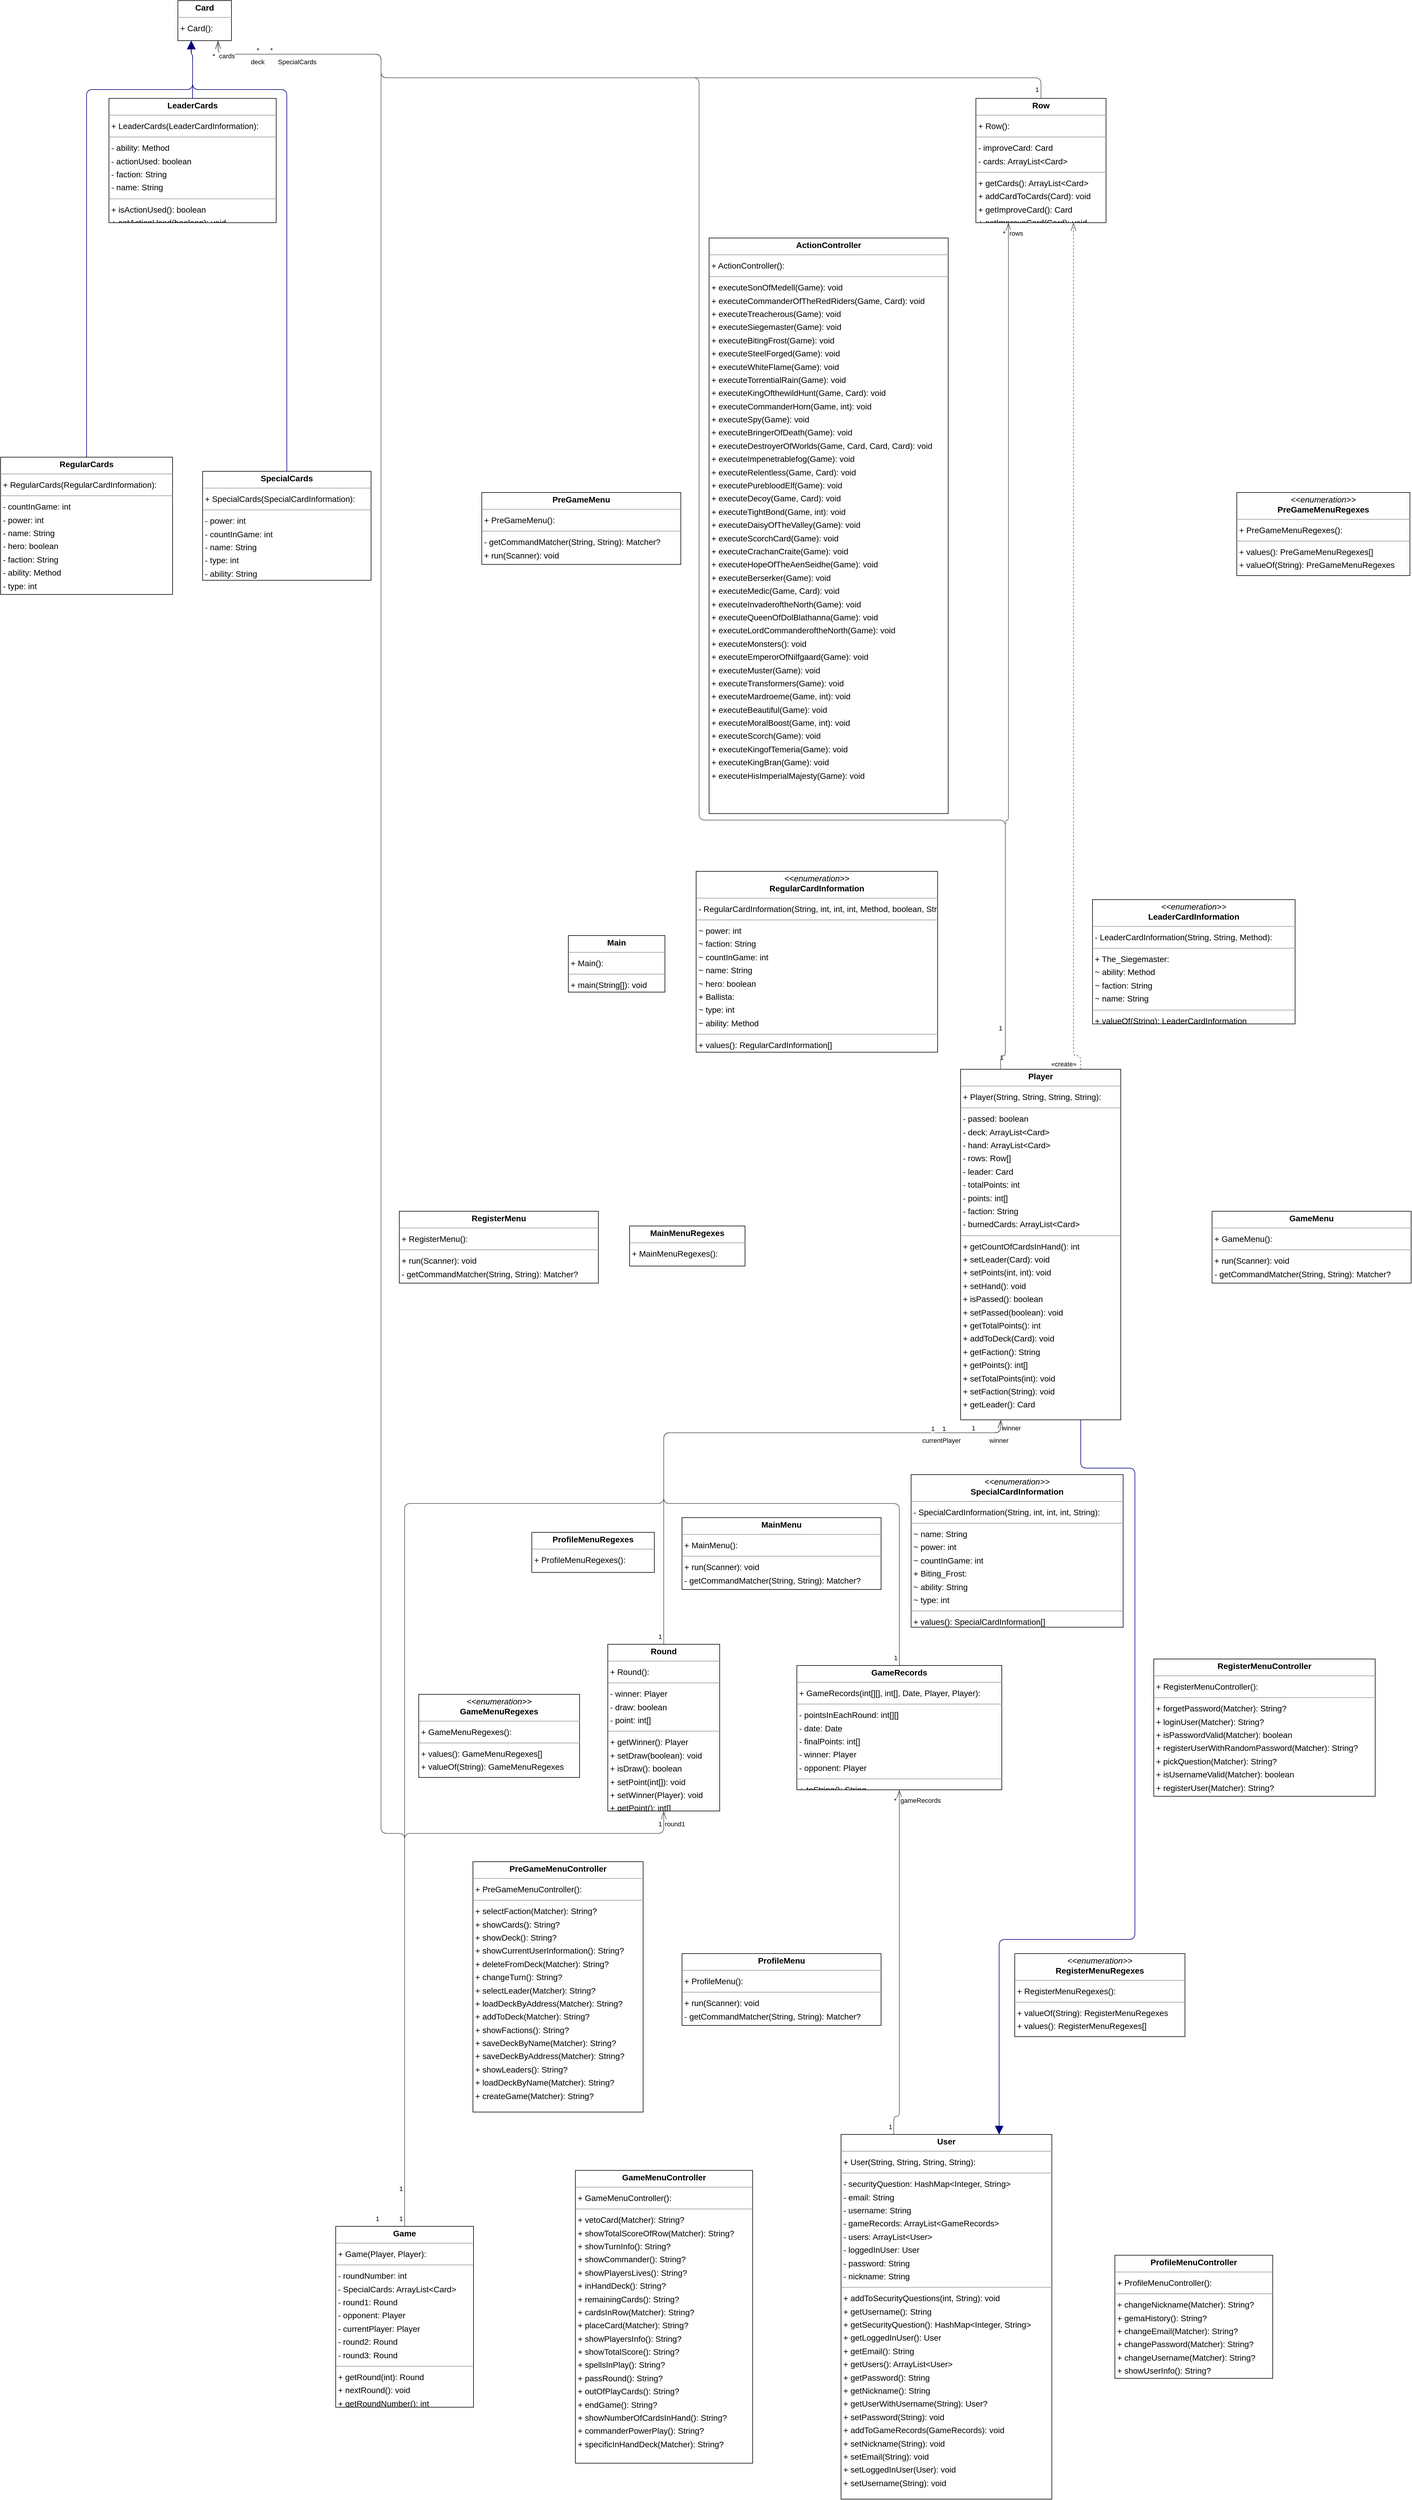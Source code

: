 <mxGraphModel dx="0" dy="0" grid="1" gridSize="10" guides="1" tooltips="1" connect="1" arrows="1" fold="1" page="0" pageScale="1" background="none" math="0" shadow="0">
  <root>
    <mxCell id="0" />
    <mxCell id="1" parent="0" />
    <mxCell id="node11" parent="1" vertex="1" value="&lt;p style=&quot;margin:0px;margin-top:4px;text-align:center;&quot;&gt;&lt;b&gt;ActionController&lt;/b&gt;&lt;/p&gt;&lt;hr size=&quot;1&quot;/&gt;&lt;p style=&quot;margin:0 0 0 4px;line-height:1.6;&quot;&gt;+ ActionController(): &lt;/p&gt;&lt;hr size=&quot;1&quot;/&gt;&lt;p style=&quot;margin:0 0 0 4px;line-height:1.6;&quot;&gt;+ executeSonOfMedell(Game): void&lt;br/&gt;+ executeCommanderOfTheRedRiders(Game, Card): void&lt;br/&gt;+ executeTreacherous(Game): void&lt;br/&gt;+ executeSiegemaster(Game): void&lt;br/&gt;+ executeBitingFrost(Game): void&lt;br/&gt;+ executeSteelForged(Game): void&lt;br/&gt;+ executeWhiteFlame(Game): void&lt;br/&gt;+ executeTorrentialRain(Game): void&lt;br/&gt;+ executeKingOfthewildHunt(Game, Card): void&lt;br/&gt;+ executeCommanderHorn(Game, int): void&lt;br/&gt;+ executeSpy(Game): void&lt;br/&gt;+ executeBringerOfDeath(Game): void&lt;br/&gt;+ executeDestroyerOfWorlds(Game, Card, Card, Card): void&lt;br/&gt;+ executeImpenetrablefog(Game): void&lt;br/&gt;+ executeRelentless(Game, Card): void&lt;br/&gt;+ executePurebloodElf(Game): void&lt;br/&gt;+ executeDecoy(Game, Card): void&lt;br/&gt;+ executeTightBond(Game, int): void&lt;br/&gt;+ executeDaisyOfTheValley(Game): void&lt;br/&gt;+ executeScorchCard(Game): void&lt;br/&gt;+ executeCrachanCraite(Game): void&lt;br/&gt;+ executeHopeOfTheAenSeidhe(Game): void&lt;br/&gt;+ executeBerserker(Game): void&lt;br/&gt;+ executeMedic(Game, Card): void&lt;br/&gt;+ executeInvaderoftheNorth(Game): void&lt;br/&gt;+ executeQueenOfDolBlathanna(Game): void&lt;br/&gt;+ executeLordCommanderoftheNorth(Game): void&lt;br/&gt;+ executeMonsters(): void&lt;br/&gt;+ executeEmperorOfNilfgaard(Game): void&lt;br/&gt;+ executeMuster(Game): void&lt;br/&gt;+ executeTransformers(Game): void&lt;br/&gt;+ executeMardroeme(Game, int): void&lt;br/&gt;+ executeBeautiful(Game): void&lt;br/&gt;+ executeMoralBoost(Game, int): void&lt;br/&gt;+ executeScorch(Game): void&lt;br/&gt;+ executeKingofTemeria(Game): void&lt;br/&gt;+ executeKingBran(Game): void&lt;br/&gt;+ executeHisImperialMajesty(Game): void&lt;/p&gt;" style="verticalAlign=top;align=left;overflow=fill;fontSize=14;fontFamily=Helvetica;html=1;rounded=0;shadow=0;comic=0;labelBackgroundColor=none;strokeWidth=1;">
      <mxGeometry x="1084" y="390" width="406" height="977" as="geometry" />
    </mxCell>
    <mxCell id="node26" parent="1" vertex="1" value="&lt;p style=&quot;margin:0px;margin-top:4px;text-align:center;&quot;&gt;&lt;b&gt;Card&lt;/b&gt;&lt;/p&gt;&lt;hr size=&quot;1&quot;/&gt;&lt;p style=&quot;margin:0 0 0 4px;line-height:1.6;&quot;&gt;+ Card(): &lt;/p&gt;" style="verticalAlign=top;align=left;overflow=fill;fontSize=14;fontFamily=Helvetica;html=1;rounded=0;shadow=0;comic=0;labelBackgroundColor=none;strokeWidth=1;">
      <mxGeometry x="182" y="-13" width="91" height="68" as="geometry" />
    </mxCell>
    <mxCell id="node7" parent="1" vertex="1" value="&lt;p style=&quot;margin:0px;margin-top:4px;text-align:center;&quot;&gt;&lt;b&gt;Game&lt;/b&gt;&lt;/p&gt;&lt;hr size=&quot;1&quot;/&gt;&lt;p style=&quot;margin:0 0 0 4px;line-height:1.6;&quot;&gt;+ Game(Player, Player): &lt;/p&gt;&lt;hr size=&quot;1&quot;/&gt;&lt;p style=&quot;margin:0 0 0 4px;line-height:1.6;&quot;&gt;- roundNumber: int&lt;br/&gt;- SpecialCards: ArrayList&amp;lt;Card&amp;gt;&lt;br/&gt;- round1: Round&lt;br/&gt;- opponent: Player&lt;br/&gt;- currentPlayer: Player&lt;br/&gt;- round2: Round&lt;br/&gt;- round3: Round&lt;/p&gt;&lt;hr size=&quot;1&quot;/&gt;&lt;p style=&quot;margin:0 0 0 4px;line-height:1.6;&quot;&gt;+ getRound(int): Round&lt;br/&gt;+ nextRound(): void&lt;br/&gt;+ getRoundNumber(): int&lt;/p&gt;" style="verticalAlign=top;align=left;overflow=fill;fontSize=14;fontFamily=Helvetica;html=1;rounded=0;shadow=0;comic=0;labelBackgroundColor=none;strokeWidth=1;">
      <mxGeometry x="450" y="3765" width="234" height="307" as="geometry" />
    </mxCell>
    <mxCell id="node1" parent="1" vertex="1" value="&lt;p style=&quot;margin:0px;margin-top:4px;text-align:center;&quot;&gt;&lt;b&gt;GameMenu&lt;/b&gt;&lt;/p&gt;&lt;hr size=&quot;1&quot;/&gt;&lt;p style=&quot;margin:0 0 0 4px;line-height:1.6;&quot;&gt;+ GameMenu(): &lt;/p&gt;&lt;hr size=&quot;1&quot;/&gt;&lt;p style=&quot;margin:0 0 0 4px;line-height:1.6;&quot;&gt;+ run(Scanner): void&lt;br/&gt;- getCommandMatcher(String, String): Matcher?&lt;/p&gt;" style="verticalAlign=top;align=left;overflow=fill;fontSize=14;fontFamily=Helvetica;html=1;rounded=0;shadow=0;comic=0;labelBackgroundColor=none;strokeWidth=1;">
      <mxGeometry x="1938" y="2042" width="338" height="122" as="geometry" />
    </mxCell>
    <mxCell id="node18" parent="1" vertex="1" value="&lt;p style=&quot;margin:0px;margin-top:4px;text-align:center;&quot;&gt;&lt;b&gt;GameMenuController&lt;/b&gt;&lt;/p&gt;&lt;hr size=&quot;1&quot;/&gt;&lt;p style=&quot;margin:0 0 0 4px;line-height:1.6;&quot;&gt;+ GameMenuController(): &lt;/p&gt;&lt;hr size=&quot;1&quot;/&gt;&lt;p style=&quot;margin:0 0 0 4px;line-height:1.6;&quot;&gt;+ vetoCard(Matcher): String?&lt;br/&gt;+ showTotalScoreOfRow(Matcher): String?&lt;br/&gt;+ showTurnInfo(): String?&lt;br/&gt;+ showCommander(): String?&lt;br/&gt;+ showPlayersLives(): String?&lt;br/&gt;+ inHandDeck(): String?&lt;br/&gt;+ remainingCards(): String?&lt;br/&gt;+ cardsInRow(Matcher): String?&lt;br/&gt;+ placeCard(Matcher): String?&lt;br/&gt;+ showPlayersInfo(): String?&lt;br/&gt;+ showTotalScore(): String?&lt;br/&gt;+ spellsInPlay(): String?&lt;br/&gt;+ passRound(): String?&lt;br/&gt;+ outOfPlayCards(): String?&lt;br/&gt;+ endGame(): String?&lt;br/&gt;+ showNumberOfCardsInHand(): String?&lt;br/&gt;+ commanderPowerPlay(): String?&lt;br/&gt;+ specificInHandDeck(Matcher): String?&lt;/p&gt;" style="verticalAlign=top;align=left;overflow=fill;fontSize=14;fontFamily=Helvetica;html=1;rounded=0;shadow=0;comic=0;labelBackgroundColor=none;strokeWidth=1;">
      <mxGeometry x="857" y="3670" width="301" height="497" as="geometry" />
    </mxCell>
    <mxCell id="node24" parent="1" vertex="1" value="&lt;p style=&quot;margin:0px;margin-top:4px;text-align:center;&quot;&gt;&lt;i&gt;&amp;lt;&amp;lt;enumeration&amp;gt;&amp;gt;&lt;/i&gt;&lt;br/&gt;&lt;b&gt;GameMenuRegexes&lt;/b&gt;&lt;/p&gt;&lt;hr size=&quot;1&quot;/&gt;&lt;p style=&quot;margin:0 0 0 4px;line-height:1.6;&quot;&gt;+ GameMenuRegexes(): &lt;/p&gt;&lt;hr size=&quot;1&quot;/&gt;&lt;p style=&quot;margin:0 0 0 4px;line-height:1.6;&quot;&gt;+ values(): GameMenuRegexes[]&lt;br/&gt;+ valueOf(String): GameMenuRegexes&lt;/p&gt;" style="verticalAlign=top;align=left;overflow=fill;fontSize=14;fontFamily=Helvetica;html=1;rounded=0;shadow=0;comic=0;labelBackgroundColor=none;strokeWidth=1;">
      <mxGeometry x="591" y="2862" width="273" height="141" as="geometry" />
    </mxCell>
    <mxCell id="node5" parent="1" vertex="1" value="&lt;p style=&quot;margin:0px;margin-top:4px;text-align:center;&quot;&gt;&lt;b&gt;GameRecords&lt;/b&gt;&lt;/p&gt;&lt;hr size=&quot;1&quot;/&gt;&lt;p style=&quot;margin:0 0 0 4px;line-height:1.6;&quot;&gt;+ GameRecords(int[][], int[], Date, Player, Player): &lt;/p&gt;&lt;hr size=&quot;1&quot;/&gt;&lt;p style=&quot;margin:0 0 0 4px;line-height:1.6;&quot;&gt;- pointsInEachRound: int[][]&lt;br/&gt;- date: Date&lt;br/&gt;- finalPoints: int[]&lt;br/&gt;- winner: Player&lt;br/&gt;- opponent: Player&lt;/p&gt;&lt;hr size=&quot;1&quot;/&gt;&lt;p style=&quot;margin:0 0 0 4px;line-height:1.6;&quot;&gt;+ toString(): String&lt;/p&gt;" style="verticalAlign=top;align=left;overflow=fill;fontSize=14;fontFamily=Helvetica;html=1;rounded=0;shadow=0;comic=0;labelBackgroundColor=none;strokeWidth=1;">
      <mxGeometry x="1233" y="2813" width="348" height="211" as="geometry" />
    </mxCell>
    <mxCell id="node6" parent="1" vertex="1" value="&lt;p style=&quot;margin:0px;margin-top:4px;text-align:center;&quot;&gt;&lt;i&gt;&amp;lt;&amp;lt;enumeration&amp;gt;&amp;gt;&lt;/i&gt;&lt;br/&gt;&lt;b&gt;LeaderCardInformation&lt;/b&gt;&lt;/p&gt;&lt;hr size=&quot;1&quot;/&gt;&lt;p style=&quot;margin:0 0 0 4px;line-height:1.6;&quot;&gt;- LeaderCardInformation(String, String, Method): &lt;/p&gt;&lt;hr size=&quot;1&quot;/&gt;&lt;p style=&quot;margin:0 0 0 4px;line-height:1.6;&quot;&gt;+ The_Siegemaster: &lt;br/&gt;~ ability: Method&lt;br/&gt;~ faction: String&lt;br/&gt;~ name: String&lt;/p&gt;&lt;hr size=&quot;1&quot;/&gt;&lt;p style=&quot;margin:0 0 0 4px;line-height:1.6;&quot;&gt;+ valueOf(String): LeaderCardInformation&lt;br/&gt;+ values(): LeaderCardInformation[]&lt;/p&gt;" style="verticalAlign=top;align=left;overflow=fill;fontSize=14;fontFamily=Helvetica;html=1;rounded=0;shadow=0;comic=0;labelBackgroundColor=none;strokeWidth=1;">
      <mxGeometry x="1735" y="1513" width="344" height="211" as="geometry" />
    </mxCell>
    <mxCell id="node15" parent="1" vertex="1" value="&lt;p style=&quot;margin:0px;margin-top:4px;text-align:center;&quot;&gt;&lt;b&gt;LeaderCards&lt;/b&gt;&lt;/p&gt;&lt;hr size=&quot;1&quot;/&gt;&lt;p style=&quot;margin:0 0 0 4px;line-height:1.6;&quot;&gt;+ LeaderCards(LeaderCardInformation): &lt;/p&gt;&lt;hr size=&quot;1&quot;/&gt;&lt;p style=&quot;margin:0 0 0 4px;line-height:1.6;&quot;&gt;- ability: Method&lt;br/&gt;- actionUsed: boolean&lt;br/&gt;- faction: String&lt;br/&gt;- name: String&lt;/p&gt;&lt;hr size=&quot;1&quot;/&gt;&lt;p style=&quot;margin:0 0 0 4px;line-height:1.6;&quot;&gt;+ isActionUsed(): boolean&lt;br/&gt;+ setActionUsed(boolean): void&lt;/p&gt;" style="verticalAlign=top;align=left;overflow=fill;fontSize=14;fontFamily=Helvetica;html=1;rounded=0;shadow=0;comic=0;labelBackgroundColor=none;strokeWidth=1;">
      <mxGeometry x="65" y="153" width="284" height="211" as="geometry" />
    </mxCell>
    <mxCell id="node27" parent="1" vertex="1" value="&lt;p style=&quot;margin:0px;margin-top:4px;text-align:center;&quot;&gt;&lt;b&gt;Main&lt;/b&gt;&lt;/p&gt;&lt;hr size=&quot;1&quot;/&gt;&lt;p style=&quot;margin:0 0 0 4px;line-height:1.6;&quot;&gt;+ Main(): &lt;/p&gt;&lt;hr size=&quot;1&quot;/&gt;&lt;p style=&quot;margin:0 0 0 4px;line-height:1.6;&quot;&gt;+ main(String[]): void&lt;/p&gt;" style="verticalAlign=top;align=left;overflow=fill;fontSize=14;fontFamily=Helvetica;html=1;rounded=0;shadow=0;comic=0;labelBackgroundColor=none;strokeWidth=1;">
      <mxGeometry x="845" y="1574" width="164" height="96" as="geometry" />
    </mxCell>
    <mxCell id="node17" parent="1" vertex="1" value="&lt;p style=&quot;margin:0px;margin-top:4px;text-align:center;&quot;&gt;&lt;b&gt;MainMenu&lt;/b&gt;&lt;/p&gt;&lt;hr size=&quot;1&quot;/&gt;&lt;p style=&quot;margin:0 0 0 4px;line-height:1.6;&quot;&gt;+ MainMenu(): &lt;/p&gt;&lt;hr size=&quot;1&quot;/&gt;&lt;p style=&quot;margin:0 0 0 4px;line-height:1.6;&quot;&gt;+ run(Scanner): void&lt;br/&gt;- getCommandMatcher(String, String): Matcher?&lt;/p&gt;" style="verticalAlign=top;align=left;overflow=fill;fontSize=14;fontFamily=Helvetica;html=1;rounded=0;shadow=0;comic=0;labelBackgroundColor=none;strokeWidth=1;">
      <mxGeometry x="1038" y="2562" width="338" height="122" as="geometry" />
    </mxCell>
    <mxCell id="node23" parent="1" vertex="1" value="&lt;p style=&quot;margin:0px;margin-top:4px;text-align:center;&quot;&gt;&lt;b&gt;MainMenuRegexes&lt;/b&gt;&lt;/p&gt;&lt;hr size=&quot;1&quot;/&gt;&lt;p style=&quot;margin:0 0 0 4px;line-height:1.6;&quot;&gt;+ MainMenuRegexes(): &lt;/p&gt;" style="verticalAlign=top;align=left;overflow=fill;fontSize=14;fontFamily=Helvetica;html=1;rounded=0;shadow=0;comic=0;labelBackgroundColor=none;strokeWidth=1;">
      <mxGeometry x="949" y="2067" width="196" height="68" as="geometry" />
    </mxCell>
    <mxCell id="node19" parent="1" vertex="1" value="&lt;p style=&quot;margin:0px;margin-top:4px;text-align:center;&quot;&gt;&lt;b&gt;Player&lt;/b&gt;&lt;/p&gt;&lt;hr size=&quot;1&quot;/&gt;&lt;p style=&quot;margin:0 0 0 4px;line-height:1.6;&quot;&gt;+ Player(String, String, String, String): &lt;/p&gt;&lt;hr size=&quot;1&quot;/&gt;&lt;p style=&quot;margin:0 0 0 4px;line-height:1.6;&quot;&gt;- passed: boolean&lt;br/&gt;- deck: ArrayList&amp;lt;Card&amp;gt;&lt;br/&gt;- hand: ArrayList&amp;lt;Card&amp;gt;&lt;br/&gt;- rows: Row[]&lt;br/&gt;- leader: Card&lt;br/&gt;- totalPoints: int&lt;br/&gt;- points: int[]&lt;br/&gt;- faction: String&lt;br/&gt;- burnedCards: ArrayList&amp;lt;Card&amp;gt;&lt;/p&gt;&lt;hr size=&quot;1&quot;/&gt;&lt;p style=&quot;margin:0 0 0 4px;line-height:1.6;&quot;&gt;+ getCountOfCardsInHand(): int&lt;br/&gt;+ setLeader(Card): void&lt;br/&gt;+ setPoints(int, int): void&lt;br/&gt;+ setHand(): void&lt;br/&gt;+ isPassed(): boolean&lt;br/&gt;+ setPassed(boolean): void&lt;br/&gt;+ getTotalPoints(): int&lt;br/&gt;+ addToDeck(Card): void&lt;br/&gt;+ getFaction(): String&lt;br/&gt;+ getPoints(): int[]&lt;br/&gt;+ setTotalPoints(int): void&lt;br/&gt;+ setFaction(String): void&lt;br/&gt;+ getLeader(): Card&lt;/p&gt;" style="verticalAlign=top;align=left;overflow=fill;fontSize=14;fontFamily=Helvetica;html=1;rounded=0;shadow=0;comic=0;labelBackgroundColor=none;strokeWidth=1;">
      <mxGeometry x="1511" y="1801" width="272" height="595" as="geometry" />
    </mxCell>
    <mxCell id="node13" parent="1" vertex="1" value="&lt;p style=&quot;margin:0px;margin-top:4px;text-align:center;&quot;&gt;&lt;b&gt;PreGameMenu&lt;/b&gt;&lt;/p&gt;&lt;hr size=&quot;1&quot;/&gt;&lt;p style=&quot;margin:0 0 0 4px;line-height:1.6;&quot;&gt;+ PreGameMenu(): &lt;/p&gt;&lt;hr size=&quot;1&quot;/&gt;&lt;p style=&quot;margin:0 0 0 4px;line-height:1.6;&quot;&gt;- getCommandMatcher(String, String): Matcher?&lt;br/&gt;+ run(Scanner): void&lt;/p&gt;" style="verticalAlign=top;align=left;overflow=fill;fontSize=14;fontFamily=Helvetica;html=1;rounded=0;shadow=0;comic=0;labelBackgroundColor=none;strokeWidth=1;">
      <mxGeometry x="698" y="822" width="338" height="122" as="geometry" />
    </mxCell>
    <mxCell id="node20" parent="1" vertex="1" value="&lt;p style=&quot;margin:0px;margin-top:4px;text-align:center;&quot;&gt;&lt;b&gt;PreGameMenuController&lt;/b&gt;&lt;/p&gt;&lt;hr size=&quot;1&quot;/&gt;&lt;p style=&quot;margin:0 0 0 4px;line-height:1.6;&quot;&gt;+ PreGameMenuController(): &lt;/p&gt;&lt;hr size=&quot;1&quot;/&gt;&lt;p style=&quot;margin:0 0 0 4px;line-height:1.6;&quot;&gt;+ selectFaction(Matcher): String?&lt;br/&gt;+ showCards(): String?&lt;br/&gt;+ showDeck(): String?&lt;br/&gt;+ showCurrentUserInformation(): String?&lt;br/&gt;+ deleteFromDeck(Matcher): String?&lt;br/&gt;+ changeTurn(): String?&lt;br/&gt;+ selectLeader(Matcher): String?&lt;br/&gt;+ loadDeckByAddress(Matcher): String?&lt;br/&gt;+ addToDeck(Matcher): String?&lt;br/&gt;+ showFactions(): String?&lt;br/&gt;+ saveDeckByName(Matcher): String?&lt;br/&gt;+ saveDeckByAddress(Matcher): String?&lt;br/&gt;+ showLeaders(): String?&lt;br/&gt;+ loadDeckByName(Matcher): String?&lt;br/&gt;+ createGame(Matcher): String?&lt;/p&gt;" style="verticalAlign=top;align=left;overflow=fill;fontSize=14;fontFamily=Helvetica;html=1;rounded=0;shadow=0;comic=0;labelBackgroundColor=none;strokeWidth=1;">
      <mxGeometry x="683" y="3146" width="289" height="425" as="geometry" />
    </mxCell>
    <mxCell id="node0" parent="1" vertex="1" value="&lt;p style=&quot;margin:0px;margin-top:4px;text-align:center;&quot;&gt;&lt;i&gt;&amp;lt;&amp;lt;enumeration&amp;gt;&amp;gt;&lt;/i&gt;&lt;br/&gt;&lt;b&gt;PreGameMenuRegexes&lt;/b&gt;&lt;/p&gt;&lt;hr size=&quot;1&quot;/&gt;&lt;p style=&quot;margin:0 0 0 4px;line-height:1.6;&quot;&gt;+ PreGameMenuRegexes(): &lt;/p&gt;&lt;hr size=&quot;1&quot;/&gt;&lt;p style=&quot;margin:0 0 0 4px;line-height:1.6;&quot;&gt;+ values(): PreGameMenuRegexes[]&lt;br/&gt;+ valueOf(String): PreGameMenuRegexes&lt;/p&gt;" style="verticalAlign=top;align=left;overflow=fill;fontSize=14;fontFamily=Helvetica;html=1;rounded=0;shadow=0;comic=0;labelBackgroundColor=none;strokeWidth=1;">
      <mxGeometry x="1980" y="822" width="294" height="141" as="geometry" />
    </mxCell>
    <mxCell id="node14" parent="1" vertex="1" value="&lt;p style=&quot;margin:0px;margin-top:4px;text-align:center;&quot;&gt;&lt;b&gt;ProfileMenu&lt;/b&gt;&lt;/p&gt;&lt;hr size=&quot;1&quot;/&gt;&lt;p style=&quot;margin:0 0 0 4px;line-height:1.6;&quot;&gt;+ ProfileMenu(): &lt;/p&gt;&lt;hr size=&quot;1&quot;/&gt;&lt;p style=&quot;margin:0 0 0 4px;line-height:1.6;&quot;&gt;+ run(Scanner): void&lt;br/&gt;- getCommandMatcher(String, String): Matcher?&lt;/p&gt;" style="verticalAlign=top;align=left;overflow=fill;fontSize=14;fontFamily=Helvetica;html=1;rounded=0;shadow=0;comic=0;labelBackgroundColor=none;strokeWidth=1;">
      <mxGeometry x="1038" y="3302" width="338" height="122" as="geometry" />
    </mxCell>
    <mxCell id="node2" parent="1" vertex="1" value="&lt;p style=&quot;margin:0px;margin-top:4px;text-align:center;&quot;&gt;&lt;b&gt;ProfileMenuController&lt;/b&gt;&lt;/p&gt;&lt;hr size=&quot;1&quot;/&gt;&lt;p style=&quot;margin:0 0 0 4px;line-height:1.6;&quot;&gt;+ ProfileMenuController(): &lt;/p&gt;&lt;hr size=&quot;1&quot;/&gt;&lt;p style=&quot;margin:0 0 0 4px;line-height:1.6;&quot;&gt;+ changeNickname(Matcher): String?&lt;br/&gt;+ gemaHistory(): String?&lt;br/&gt;+ changeEmail(Matcher): String?&lt;br/&gt;+ changePassword(Matcher): String?&lt;br/&gt;+ changeUsername(Matcher): String?&lt;br/&gt;+ showUserInfo(): String?&lt;/p&gt;" style="verticalAlign=top;align=left;overflow=fill;fontSize=14;fontFamily=Helvetica;html=1;rounded=0;shadow=0;comic=0;labelBackgroundColor=none;strokeWidth=1;">
      <mxGeometry x="1773" y="3814" width="268" height="209" as="geometry" />
    </mxCell>
    <mxCell id="node21" parent="1" vertex="1" value="&lt;p style=&quot;margin:0px;margin-top:4px;text-align:center;&quot;&gt;&lt;b&gt;ProfileMenuRegexes&lt;/b&gt;&lt;/p&gt;&lt;hr size=&quot;1&quot;/&gt;&lt;p style=&quot;margin:0 0 0 4px;line-height:1.6;&quot;&gt;+ ProfileMenuRegexes(): &lt;/p&gt;" style="verticalAlign=top;align=left;overflow=fill;fontSize=14;fontFamily=Helvetica;html=1;rounded=0;shadow=0;comic=0;labelBackgroundColor=none;strokeWidth=1;">
      <mxGeometry x="783" y="2587" width="208" height="68" as="geometry" />
    </mxCell>
    <mxCell id="node28" parent="1" vertex="1" value="&lt;p style=&quot;margin:0px;margin-top:4px;text-align:center;&quot;&gt;&lt;b&gt;RegisterMenu&lt;/b&gt;&lt;/p&gt;&lt;hr size=&quot;1&quot;/&gt;&lt;p style=&quot;margin:0 0 0 4px;line-height:1.6;&quot;&gt;+ RegisterMenu(): &lt;/p&gt;&lt;hr size=&quot;1&quot;/&gt;&lt;p style=&quot;margin:0 0 0 4px;line-height:1.6;&quot;&gt;+ run(Scanner): void&lt;br/&gt;- getCommandMatcher(String, String): Matcher?&lt;/p&gt;" style="verticalAlign=top;align=left;overflow=fill;fontSize=14;fontFamily=Helvetica;html=1;rounded=0;shadow=0;comic=0;labelBackgroundColor=none;strokeWidth=1;">
      <mxGeometry x="558" y="2042" width="338" height="122" as="geometry" />
    </mxCell>
    <mxCell id="node3" parent="1" vertex="1" value="&lt;p style=&quot;margin:0px;margin-top:4px;text-align:center;&quot;&gt;&lt;b&gt;RegisterMenuController&lt;/b&gt;&lt;/p&gt;&lt;hr size=&quot;1&quot;/&gt;&lt;p style=&quot;margin:0 0 0 4px;line-height:1.6;&quot;&gt;+ RegisterMenuController(): &lt;/p&gt;&lt;hr size=&quot;1&quot;/&gt;&lt;p style=&quot;margin:0 0 0 4px;line-height:1.6;&quot;&gt;+ forgetPassword(Matcher): String?&lt;br/&gt;+ loginUser(Matcher): String?&lt;br/&gt;+ isPasswordValid(Matcher): boolean&lt;br/&gt;+ registerUserWithRandomPassword(Matcher): String?&lt;br/&gt;+ pickQuestion(Matcher): String?&lt;br/&gt;+ isUsernameValid(Matcher): boolean&lt;br/&gt;+ registerUser(Matcher): String?&lt;/p&gt;" style="verticalAlign=top;align=left;overflow=fill;fontSize=14;fontFamily=Helvetica;html=1;rounded=0;shadow=0;comic=0;labelBackgroundColor=none;strokeWidth=1;">
      <mxGeometry x="1839" y="2802" width="376" height="233" as="geometry" />
    </mxCell>
    <mxCell id="node4" parent="1" vertex="1" value="&lt;p style=&quot;margin:0px;margin-top:4px;text-align:center;&quot;&gt;&lt;i&gt;&amp;lt;&amp;lt;enumeration&amp;gt;&amp;gt;&lt;/i&gt;&lt;br/&gt;&lt;b&gt;RegisterMenuRegexes&lt;/b&gt;&lt;/p&gt;&lt;hr size=&quot;1&quot;/&gt;&lt;p style=&quot;margin:0 0 0 4px;line-height:1.6;&quot;&gt;+ RegisterMenuRegexes(): &lt;/p&gt;&lt;hr size=&quot;1&quot;/&gt;&lt;p style=&quot;margin:0 0 0 4px;line-height:1.6;&quot;&gt;+ valueOf(String): RegisterMenuRegexes&lt;br/&gt;+ values(): RegisterMenuRegexes[]&lt;/p&gt;" style="verticalAlign=top;align=left;overflow=fill;fontSize=14;fontFamily=Helvetica;html=1;rounded=0;shadow=0;comic=0;labelBackgroundColor=none;strokeWidth=1;">
      <mxGeometry x="1603" y="3302" width="289" height="141" as="geometry" />
    </mxCell>
    <mxCell id="node10" parent="1" vertex="1" value="&lt;p style=&quot;margin:0px;margin-top:4px;text-align:center;&quot;&gt;&lt;i&gt;&amp;lt;&amp;lt;enumeration&amp;gt;&amp;gt;&lt;/i&gt;&lt;br/&gt;&lt;b&gt;RegularCardInformation&lt;/b&gt;&lt;/p&gt;&lt;hr size=&quot;1&quot;/&gt;&lt;p style=&quot;margin:0 0 0 4px;line-height:1.6;&quot;&gt;- RegularCardInformation(String, int, int, int, Method, boolean, String): &lt;/p&gt;&lt;hr size=&quot;1&quot;/&gt;&lt;p style=&quot;margin:0 0 0 4px;line-height:1.6;&quot;&gt;~ power: int&lt;br/&gt;~ faction: String&lt;br/&gt;~ countInGame: int&lt;br/&gt;~ name: String&lt;br/&gt;~ hero: boolean&lt;br/&gt;+ Ballista: &lt;br/&gt;~ type: int&lt;br/&gt;~ ability: Method&lt;/p&gt;&lt;hr size=&quot;1&quot;/&gt;&lt;p style=&quot;margin:0 0 0 4px;line-height:1.6;&quot;&gt;+ values(): RegularCardInformation[]&lt;br/&gt;+ valueOf(String): RegularCardInformation&lt;/p&gt;" style="verticalAlign=top;align=left;overflow=fill;fontSize=14;fontFamily=Helvetica;html=1;rounded=0;shadow=0;comic=0;labelBackgroundColor=none;strokeWidth=1;">
      <mxGeometry x="1062" y="1465" width="410" height="307" as="geometry" />
    </mxCell>
    <mxCell id="node16" parent="1" vertex="1" value="&lt;p style=&quot;margin:0px;margin-top:4px;text-align:center;&quot;&gt;&lt;b&gt;RegularCards&lt;/b&gt;&lt;/p&gt;&lt;hr size=&quot;1&quot;/&gt;&lt;p style=&quot;margin:0 0 0 4px;line-height:1.6;&quot;&gt;+ RegularCards(RegularCardInformation): &lt;/p&gt;&lt;hr size=&quot;1&quot;/&gt;&lt;p style=&quot;margin:0 0 0 4px;line-height:1.6;&quot;&gt;- countInGame: int&lt;br/&gt;- power: int&lt;br/&gt;- name: String&lt;br/&gt;- hero: boolean&lt;br/&gt;- faction: String&lt;br/&gt;- ability: Method&lt;br/&gt;- type: int&lt;/p&gt;" style="verticalAlign=top;align=left;overflow=fill;fontSize=14;fontFamily=Helvetica;html=1;rounded=0;shadow=0;comic=0;labelBackgroundColor=none;strokeWidth=1;">
      <mxGeometry x="-119" y="762" width="292" height="233" as="geometry" />
    </mxCell>
    <mxCell id="node8" parent="1" vertex="1" value="&lt;p style=&quot;margin:0px;margin-top:4px;text-align:center;&quot;&gt;&lt;b&gt;Round&lt;/b&gt;&lt;/p&gt;&lt;hr size=&quot;1&quot;/&gt;&lt;p style=&quot;margin:0 0 0 4px;line-height:1.6;&quot;&gt;+ Round(): &lt;/p&gt;&lt;hr size=&quot;1&quot;/&gt;&lt;p style=&quot;margin:0 0 0 4px;line-height:1.6;&quot;&gt;- winner: Player&lt;br/&gt;- draw: boolean&lt;br/&gt;- point: int[]&lt;/p&gt;&lt;hr size=&quot;1&quot;/&gt;&lt;p style=&quot;margin:0 0 0 4px;line-height:1.6;&quot;&gt;+ getWinner(): Player&lt;br/&gt;+ setDraw(boolean): void&lt;br/&gt;+ isDraw(): boolean&lt;br/&gt;+ setPoint(int[]): void&lt;br/&gt;+ setWinner(Player): void&lt;br/&gt;+ getPoint(): int[]&lt;/p&gt;" style="verticalAlign=top;align=left;overflow=fill;fontSize=14;fontFamily=Helvetica;html=1;rounded=0;shadow=0;comic=0;labelBackgroundColor=none;strokeWidth=1;">
      <mxGeometry x="912" y="2777" width="190" height="283" as="geometry" />
    </mxCell>
    <mxCell id="node25" parent="1" vertex="1" value="&lt;p style=&quot;margin:0px;margin-top:4px;text-align:center;&quot;&gt;&lt;b&gt;Row&lt;/b&gt;&lt;/p&gt;&lt;hr size=&quot;1&quot;/&gt;&lt;p style=&quot;margin:0 0 0 4px;line-height:1.6;&quot;&gt;+ Row(): &lt;/p&gt;&lt;hr size=&quot;1&quot;/&gt;&lt;p style=&quot;margin:0 0 0 4px;line-height:1.6;&quot;&gt;- improveCard: Card&lt;br/&gt;- cards: ArrayList&amp;lt;Card&amp;gt;&lt;/p&gt;&lt;hr size=&quot;1&quot;/&gt;&lt;p style=&quot;margin:0 0 0 4px;line-height:1.6;&quot;&gt;+ getCards(): ArrayList&amp;lt;Card&amp;gt;&lt;br/&gt;+ addCardToCards(Card): void&lt;br/&gt;+ getImproveCard(): Card&lt;br/&gt;+ setImproveCard(Card): void&lt;/p&gt;" style="verticalAlign=top;align=left;overflow=fill;fontSize=14;fontFamily=Helvetica;html=1;rounded=0;shadow=0;comic=0;labelBackgroundColor=none;strokeWidth=1;">
      <mxGeometry x="1537" y="153" width="221" height="211" as="geometry" />
    </mxCell>
    <mxCell id="node9" parent="1" vertex="1" value="&lt;p style=&quot;margin:0px;margin-top:4px;text-align:center;&quot;&gt;&lt;i&gt;&amp;lt;&amp;lt;enumeration&amp;gt;&amp;gt;&lt;/i&gt;&lt;br/&gt;&lt;b&gt;SpecialCardInformation&lt;/b&gt;&lt;/p&gt;&lt;hr size=&quot;1&quot;/&gt;&lt;p style=&quot;margin:0 0 0 4px;line-height:1.6;&quot;&gt;- SpecialCardInformation(String, int, int, int, String): &lt;/p&gt;&lt;hr size=&quot;1&quot;/&gt;&lt;p style=&quot;margin:0 0 0 4px;line-height:1.6;&quot;&gt;~ name: String&lt;br/&gt;~ power: int&lt;br/&gt;~ countInGame: int&lt;br/&gt;+ Biting_Frost: &lt;br/&gt;~ ability: String&lt;br/&gt;~ type: int&lt;/p&gt;&lt;hr size=&quot;1&quot;/&gt;&lt;p style=&quot;margin:0 0 0 4px;line-height:1.6;&quot;&gt;+ values(): SpecialCardInformation[]&lt;br/&gt;+ valueOf(String): SpecialCardInformation&lt;/p&gt;" style="verticalAlign=top;align=left;overflow=fill;fontSize=14;fontFamily=Helvetica;html=1;rounded=0;shadow=0;comic=0;labelBackgroundColor=none;strokeWidth=1;">
      <mxGeometry x="1427" y="2489" width="360" height="259" as="geometry" />
    </mxCell>
    <mxCell id="node12" parent="1" vertex="1" value="&lt;p style=&quot;margin:0px;margin-top:4px;text-align:center;&quot;&gt;&lt;b&gt;SpecialCards&lt;/b&gt;&lt;/p&gt;&lt;hr size=&quot;1&quot;/&gt;&lt;p style=&quot;margin:0 0 0 4px;line-height:1.6;&quot;&gt;+ SpecialCards(SpecialCardInformation): &lt;/p&gt;&lt;hr size=&quot;1&quot;/&gt;&lt;p style=&quot;margin:0 0 0 4px;line-height:1.6;&quot;&gt;- power: int&lt;br/&gt;- countInGame: int&lt;br/&gt;- name: String&lt;br/&gt;- type: int&lt;br/&gt;- ability: String&lt;/p&gt;" style="verticalAlign=top;align=left;overflow=fill;fontSize=14;fontFamily=Helvetica;html=1;rounded=0;shadow=0;comic=0;labelBackgroundColor=none;strokeWidth=1;">
      <mxGeometry x="224" y="786" width="286" height="185" as="geometry" />
    </mxCell>
    <mxCell id="node22" parent="1" vertex="1" value="&lt;p style=&quot;margin:0px;margin-top:4px;text-align:center;&quot;&gt;&lt;b&gt;User&lt;/b&gt;&lt;/p&gt;&lt;hr size=&quot;1&quot;/&gt;&lt;p style=&quot;margin:0 0 0 4px;line-height:1.6;&quot;&gt;+ User(String, String, String, String): &lt;/p&gt;&lt;hr size=&quot;1&quot;/&gt;&lt;p style=&quot;margin:0 0 0 4px;line-height:1.6;&quot;&gt;- securityQuestion: HashMap&amp;lt;Integer, String&amp;gt;&lt;br/&gt;- email: String&lt;br/&gt;- username: String&lt;br/&gt;- gameRecords: ArrayList&amp;lt;GameRecords&amp;gt;&lt;br/&gt;- users: ArrayList&amp;lt;User&amp;gt;&lt;br/&gt;- loggedInUser: User&lt;br/&gt;- password: String&lt;br/&gt;- nickname: String&lt;/p&gt;&lt;hr size=&quot;1&quot;/&gt;&lt;p style=&quot;margin:0 0 0 4px;line-height:1.6;&quot;&gt;+ addToSecurityQuestions(int, String): void&lt;br/&gt;+ getUsername(): String&lt;br/&gt;+ getSecurityQuestion(): HashMap&amp;lt;Integer, String&amp;gt;&lt;br/&gt;+ getLoggedInUser(): User&lt;br/&gt;+ getEmail(): String&lt;br/&gt;+ getUsers(): ArrayList&amp;lt;User&amp;gt;&lt;br/&gt;+ getPassword(): String&lt;br/&gt;+ getNickname(): String&lt;br/&gt;+ getUserWithUsername(String): User?&lt;br/&gt;+ setPassword(String): void&lt;br/&gt;+ addToGameRecords(GameRecords): void&lt;br/&gt;+ setNickname(String): void&lt;br/&gt;+ setEmail(String): void&lt;br/&gt;+ setLoggedInUser(User): void&lt;br/&gt;+ setUsername(String): void&lt;/p&gt;" style="verticalAlign=top;align=left;overflow=fill;fontSize=14;fontFamily=Helvetica;html=1;rounded=0;shadow=0;comic=0;labelBackgroundColor=none;strokeWidth=1;">
      <mxGeometry x="1308" y="3609" width="358" height="619" as="geometry" />
    </mxCell>
    <mxCell id="edge8" edge="1" value="" parent="1" source="node7" target="node26" style="html=1;rounded=1;edgeStyle=orthogonalEdgeStyle;dashed=0;startArrow=diamondThinstartSize=12;endArrow=openThin;endSize=12;strokeColor=#595959;exitX=0.500;exitY=0.000;exitDx=0;exitDy=0;entryX=0.750;entryY=1.000;entryDx=0;entryDy=0;">
      <mxGeometry width="50" height="50" relative="1" as="geometry">
        <Array as="points">
          <mxPoint x="567" y="3098" />
          <mxPoint x="527" y="3098" />
          <mxPoint x="527" y="78" />
          <mxPoint x="250" y="78" />
        </Array>
      </mxGeometry>
    </mxCell>
    <mxCell id="label48" parent="edge8" vertex="1" connectable="0" value="1" style="edgeLabel;resizable=0;html=1;align=left;verticalAlign=top;strokeColor=default;">
      <mxGeometry x="516" y="3739" as="geometry" />
    </mxCell>
    <mxCell id="label52" parent="edge8" vertex="1" connectable="0" value="*" style="edgeLabel;resizable=0;html=1;align=left;verticalAlign=top;strokeColor=default;">
      <mxGeometry x="337" y="58" as="geometry" />
    </mxCell>
    <mxCell id="label53" parent="edge8" vertex="1" connectable="0" value="SpecialCards" style="edgeLabel;resizable=0;html=1;align=left;verticalAlign=top;strokeColor=default;">
      <mxGeometry x="350" y="78" as="geometry" />
    </mxCell>
    <mxCell id="edge5" edge="1" value="" parent="1" source="node7" target="node19" style="html=1;rounded=1;edgeStyle=orthogonalEdgeStyle;dashed=0;startArrow=diamondThinstartSize=12;endArrow=openThin;endSize=12;strokeColor=#595959;exitX=0.500;exitY=0.000;exitDx=0;exitDy=0;entryX=0.250;entryY=1.000;entryDx=0;entryDy=0;">
      <mxGeometry width="50" height="50" relative="1" as="geometry">
        <Array as="points">
          <mxPoint x="567" y="2538" />
          <mxPoint x="1007" y="2538" />
          <mxPoint x="1007" y="2418" />
          <mxPoint x="1579" y="2418" />
        </Array>
      </mxGeometry>
    </mxCell>
    <mxCell id="label30" parent="edge5" vertex="1" connectable="0" value="1" style="edgeLabel;resizable=0;html=1;align=left;verticalAlign=top;strokeColor=default;">
      <mxGeometry x="556" y="3739" as="geometry" />
    </mxCell>
    <mxCell id="label34" parent="edge5" vertex="1" connectable="0" value="1" style="edgeLabel;resizable=0;html=1;align=left;verticalAlign=top;strokeColor=default;">
      <mxGeometry x="1528" y="2397" as="geometry" />
    </mxCell>
    <mxCell id="label35" parent="edge5" vertex="1" connectable="0" value="currentPlayer" style="edgeLabel;resizable=0;html=1;align=left;verticalAlign=top;strokeColor=default;">
      <mxGeometry x="1444" y="2418" as="geometry" />
    </mxCell>
    <mxCell id="edge7" edge="1" value="" parent="1" source="node7" target="node8" style="html=1;rounded=1;edgeStyle=orthogonalEdgeStyle;dashed=0;startArrow=diamondThinstartSize=12;endArrow=openThin;endSize=12;strokeColor=#595959;exitX=0.500;exitY=0.000;exitDx=0;exitDy=0;entryX=0.500;entryY=1.000;entryDx=0;entryDy=0;">
      <mxGeometry width="50" height="50" relative="1" as="geometry">
        <Array as="points">
          <mxPoint x="567" y="3098" />
          <mxPoint x="1007" y="3098" />
        </Array>
      </mxGeometry>
    </mxCell>
    <mxCell id="label42" parent="edge7" vertex="1" connectable="0" value="1" style="edgeLabel;resizable=0;html=1;align=left;verticalAlign=top;strokeColor=default;">
      <mxGeometry x="556" y="3688" as="geometry" />
    </mxCell>
    <mxCell id="label46" parent="edge7" vertex="1" connectable="0" value="1" style="edgeLabel;resizable=0;html=1;align=left;verticalAlign=top;strokeColor=default;">
      <mxGeometry x="996" y="3069" as="geometry" />
    </mxCell>
    <mxCell id="label47" parent="edge7" vertex="1" connectable="0" value="round1" style="edgeLabel;resizable=0;html=1;align=left;verticalAlign=top;strokeColor=default;">
      <mxGeometry x="1007" y="3069" as="geometry" />
    </mxCell>
    <mxCell id="edge13" edge="1" value="" parent="1" source="node5" target="node19" style="html=1;rounded=1;edgeStyle=orthogonalEdgeStyle;dashed=0;startArrow=diamondThinstartSize=12;endArrow=openThin;endSize=12;strokeColor=#595959;exitX=0.500;exitY=0.000;exitDx=0;exitDy=0;entryX=0.250;entryY=1.000;entryDx=0;entryDy=0;">
      <mxGeometry width="50" height="50" relative="1" as="geometry">
        <Array as="points">
          <mxPoint x="1407" y="2538" />
          <mxPoint x="1007" y="2538" />
          <mxPoint x="1007" y="2418" />
          <mxPoint x="1579" y="2418" />
        </Array>
      </mxGeometry>
    </mxCell>
    <mxCell id="label78" parent="edge13" vertex="1" connectable="0" value="1" style="edgeLabel;resizable=0;html=1;align=left;verticalAlign=top;strokeColor=default;">
      <mxGeometry x="1396" y="2787" as="geometry" />
    </mxCell>
    <mxCell id="label82" parent="edge13" vertex="1" connectable="0" value="1" style="edgeLabel;resizable=0;html=1;align=left;verticalAlign=top;strokeColor=default;">
      <mxGeometry x="1478" y="2398" as="geometry" />
    </mxCell>
    <mxCell id="label83" parent="edge13" vertex="1" connectable="0" value="winner" style="edgeLabel;resizable=0;html=1;align=left;verticalAlign=top;strokeColor=default;">
      <mxGeometry x="1579" y="2397" as="geometry" />
    </mxCell>
    <mxCell id="edge2" edge="1" value="" parent="1" source="node15" target="node26" style="html=1;rounded=1;edgeStyle=orthogonalEdgeStyle;dashed=0;startArrow=none;endArrow=block;endSize=12;strokeColor=#000082;exitX=0.500;exitY=0.000;exitDx=0;exitDy=0;entryX=0.250;entryY=1.000;entryDx=0;entryDy=0;">
      <mxGeometry width="50" height="50" relative="1" as="geometry">
        <Array as="points">
          <mxPoint x="207" y="78" />
          <mxPoint x="204" y="78" />
        </Array>
      </mxGeometry>
    </mxCell>
    <mxCell id="edge9" edge="1" value="" parent="1" source="node19" target="node26" style="html=1;rounded=1;edgeStyle=orthogonalEdgeStyle;dashed=0;startArrow=diamondThinstartSize=12;endArrow=openThin;endSize=12;strokeColor=#595959;exitX=0.250;exitY=0.000;exitDx=0;exitDy=0;entryX=0.750;entryY=1.000;entryDx=0;entryDy=0;">
      <mxGeometry width="50" height="50" relative="1" as="geometry">
        <Array as="points">
          <mxPoint x="1579" y="1778" />
          <mxPoint x="1587" y="1778" />
          <mxPoint x="1587" y="1378" />
          <mxPoint x="1067" y="1378" />
          <mxPoint x="1067" y="118" />
          <mxPoint x="527" y="118" />
          <mxPoint x="527" y="78" />
          <mxPoint x="250" y="78" />
        </Array>
      </mxGeometry>
    </mxCell>
    <mxCell id="label54" parent="edge9" vertex="1" connectable="0" value="1" style="edgeLabel;resizable=0;html=1;align=left;verticalAlign=top;strokeColor=default;">
      <mxGeometry x="1576" y="1768" as="geometry" />
    </mxCell>
    <mxCell id="label58" parent="edge9" vertex="1" connectable="0" value="*" style="edgeLabel;resizable=0;html=1;align=left;verticalAlign=top;strokeColor=default;">
      <mxGeometry x="314" y="58" as="geometry" />
    </mxCell>
    <mxCell id="label59" parent="edge9" vertex="1" connectable="0" value="deck" style="edgeLabel;resizable=0;html=1;align=left;verticalAlign=top;strokeColor=default;">
      <mxGeometry x="304" y="78" as="geometry" />
    </mxCell>
    <mxCell id="edge6" edge="1" value="" parent="1" source="node19" target="node25" style="html=1;rounded=1;edgeStyle=orthogonalEdgeStyle;dashed=1;startArrow=none;endArrow=openThin;endSize=12;strokeColor=#595959;exitX=0.750;exitY=0.000;exitDx=0;exitDy=0;entryX=0.750;entryY=1.000;entryDx=0;entryDy=0;">
      <mxGeometry width="50" height="50" relative="1" as="geometry">
        <Array as="points">
          <mxPoint x="1715" y="1778" />
          <mxPoint x="1702" y="1778" />
        </Array>
      </mxGeometry>
    </mxCell>
    <mxCell id="label38" parent="edge6" vertex="1" connectable="0" value="«create»" style="edgeLabel;resizable=0;html=1;align=left;verticalAlign=top;strokeColor=default;">
      <mxGeometry x="1663" y="1779" as="geometry" />
    </mxCell>
    <mxCell id="edge10" edge="1" value="" parent="1" source="node19" target="node25" style="html=1;rounded=1;edgeStyle=orthogonalEdgeStyle;dashed=0;startArrow=diamondThinstartSize=12;endArrow=openThin;endSize=12;strokeColor=#595959;exitX=0.250;exitY=0.000;exitDx=0;exitDy=0;entryX=0.250;entryY=1.000;entryDx=0;entryDy=0;">
      <mxGeometry width="50" height="50" relative="1" as="geometry">
        <Array as="points">
          <mxPoint x="1579" y="1778" />
          <mxPoint x="1587" y="1778" />
          <mxPoint x="1587" y="1378" />
          <mxPoint x="1592" y="1378" />
        </Array>
      </mxGeometry>
    </mxCell>
    <mxCell id="label60" parent="edge10" vertex="1" connectable="0" value="1" style="edgeLabel;resizable=0;html=1;align=left;verticalAlign=top;strokeColor=default;">
      <mxGeometry x="1574" y="1718" as="geometry" />
    </mxCell>
    <mxCell id="label64" parent="edge10" vertex="1" connectable="0" value="*" style="edgeLabel;resizable=0;html=1;align=left;verticalAlign=top;strokeColor=default;">
      <mxGeometry x="1581" y="369" as="geometry" />
    </mxCell>
    <mxCell id="label65" parent="edge10" vertex="1" connectable="0" value="rows" style="edgeLabel;resizable=0;html=1;align=left;verticalAlign=top;strokeColor=default;">
      <mxGeometry x="1592" y="369" as="geometry" />
    </mxCell>
    <mxCell id="edge3" edge="1" value="" parent="1" source="node19" target="node22" style="html=1;rounded=1;edgeStyle=orthogonalEdgeStyle;dashed=0;startArrow=none;endArrow=block;endSize=12;strokeColor=#000082;exitX=0.750;exitY=1.000;exitDx=0;exitDy=0;entryX=0.750;entryY=0.000;entryDx=0;entryDy=0;">
      <mxGeometry width="50" height="50" relative="1" as="geometry">
        <Array as="points">
          <mxPoint x="1715" y="2478" />
          <mxPoint x="1807" y="2478" />
          <mxPoint x="1807" y="3278" />
          <mxPoint x="1577" y="3278" />
        </Array>
      </mxGeometry>
    </mxCell>
    <mxCell id="edge0" edge="1" value="" parent="1" source="node16" target="node26" style="html=1;rounded=1;edgeStyle=orthogonalEdgeStyle;dashed=0;startArrow=none;endArrow=block;endSize=12;strokeColor=#000082;exitX=0.500;exitY=0.000;exitDx=0;exitDy=0;entryX=0.250;entryY=1.000;entryDx=0;entryDy=0;">
      <mxGeometry width="50" height="50" relative="1" as="geometry">
        <Array as="points">
          <mxPoint x="27" y="138" />
          <mxPoint x="207" y="138" />
          <mxPoint x="207" y="78" />
          <mxPoint x="204" y="78" />
        </Array>
      </mxGeometry>
    </mxCell>
    <mxCell id="edge12" edge="1" value="" parent="1" source="node8" target="node19" style="html=1;rounded=1;edgeStyle=orthogonalEdgeStyle;dashed=0;startArrow=diamondThinstartSize=12;endArrow=openThin;endSize=12;strokeColor=#595959;exitX=0.500;exitY=0.000;exitDx=0;exitDy=0;entryX=0.250;entryY=1.000;entryDx=0;entryDy=0;">
      <mxGeometry width="50" height="50" relative="1" as="geometry">
        <Array as="points">
          <mxPoint x="1007" y="2418" />
          <mxPoint x="1579" y="2418" />
        </Array>
      </mxGeometry>
    </mxCell>
    <mxCell id="label72" parent="edge12" vertex="1" connectable="0" value="1" style="edgeLabel;resizable=0;html=1;align=left;verticalAlign=top;strokeColor=default;">
      <mxGeometry x="996" y="2751" as="geometry" />
    </mxCell>
    <mxCell id="label76" parent="edge12" vertex="1" connectable="0" value="1" style="edgeLabel;resizable=0;html=1;align=left;verticalAlign=top;strokeColor=default;">
      <mxGeometry x="1459" y="2398" as="geometry" />
    </mxCell>
    <mxCell id="label77" parent="edge12" vertex="1" connectable="0" value="winner" style="edgeLabel;resizable=0;html=1;align=left;verticalAlign=top;strokeColor=default;">
      <mxGeometry x="1558" y="2418" as="geometry" />
    </mxCell>
    <mxCell id="edge11" edge="1" value="" parent="1" source="node25" target="node26" style="html=1;rounded=1;edgeStyle=orthogonalEdgeStyle;dashed=0;startArrow=diamondThinstartSize=12;endArrow=openThin;endSize=12;strokeColor=#595959;exitX=0.500;exitY=0.000;exitDx=0;exitDy=0;entryX=0.750;entryY=1.000;entryDx=0;entryDy=0;">
      <mxGeometry width="50" height="50" relative="1" as="geometry">
        <Array as="points">
          <mxPoint x="1647" y="118" />
          <mxPoint x="527" y="118" />
          <mxPoint x="527" y="78" />
          <mxPoint x="250" y="78" />
        </Array>
      </mxGeometry>
    </mxCell>
    <mxCell id="label66" parent="edge11" vertex="1" connectable="0" value="1" style="edgeLabel;resizable=0;html=1;align=left;verticalAlign=top;strokeColor=default;">
      <mxGeometry x="1636" y="125" as="geometry" />
    </mxCell>
    <mxCell id="label70" parent="edge11" vertex="1" connectable="0" value="*" style="edgeLabel;resizable=0;html=1;align=left;verticalAlign=top;strokeColor=default;">
      <mxGeometry x="239" y="68" as="geometry" />
    </mxCell>
    <mxCell id="label71" parent="edge11" vertex="1" connectable="0" value="cards" style="edgeLabel;resizable=0;html=1;align=left;verticalAlign=top;strokeColor=default;">
      <mxGeometry x="250" y="68" as="geometry" />
    </mxCell>
    <mxCell id="edge1" edge="1" value="" parent="1" source="node12" target="node26" style="html=1;rounded=1;edgeStyle=orthogonalEdgeStyle;dashed=0;startArrow=none;endArrow=block;endSize=12;strokeColor=#000082;exitX=0.500;exitY=0.000;exitDx=0;exitDy=0;entryX=0.250;entryY=1.000;entryDx=0;entryDy=0;">
      <mxGeometry width="50" height="50" relative="1" as="geometry">
        <Array as="points">
          <mxPoint x="367" y="138" />
          <mxPoint x="207" y="138" />
          <mxPoint x="207" y="78" />
          <mxPoint x="204" y="78" />
        </Array>
      </mxGeometry>
    </mxCell>
    <mxCell id="edge4" edge="1" value="" parent="1" source="node22" target="node5" style="html=1;rounded=1;edgeStyle=orthogonalEdgeStyle;dashed=0;startArrow=diamondThinstartSize=12;endArrow=openThin;endSize=12;strokeColor=#595959;exitX=0.250;exitY=0.000;exitDx=0;exitDy=0;entryX=0.500;entryY=1.000;entryDx=0;entryDy=0;">
      <mxGeometry width="50" height="50" relative="1" as="geometry">
        <Array as="points">
          <mxPoint x="1398" y="3578" />
          <mxPoint x="1407" y="3578" />
        </Array>
      </mxGeometry>
    </mxCell>
    <mxCell id="label24" parent="edge4" vertex="1" connectable="0" value="1" style="edgeLabel;resizable=0;html=1;align=left;verticalAlign=top;strokeColor=default;">
      <mxGeometry x="1387" y="3583" as="geometry" />
    </mxCell>
    <mxCell id="label28" parent="edge4" vertex="1" connectable="0" value="*" style="edgeLabel;resizable=0;html=1;align=left;verticalAlign=top;strokeColor=default;">
      <mxGeometry x="1396" y="3029" as="geometry" />
    </mxCell>
    <mxCell id="label29" parent="edge4" vertex="1" connectable="0" value="gameRecords" style="edgeLabel;resizable=0;html=1;align=left;verticalAlign=top;strokeColor=default;">
      <mxGeometry x="1407" y="3029" as="geometry" />
    </mxCell>
  </root>
</mxGraphModel>